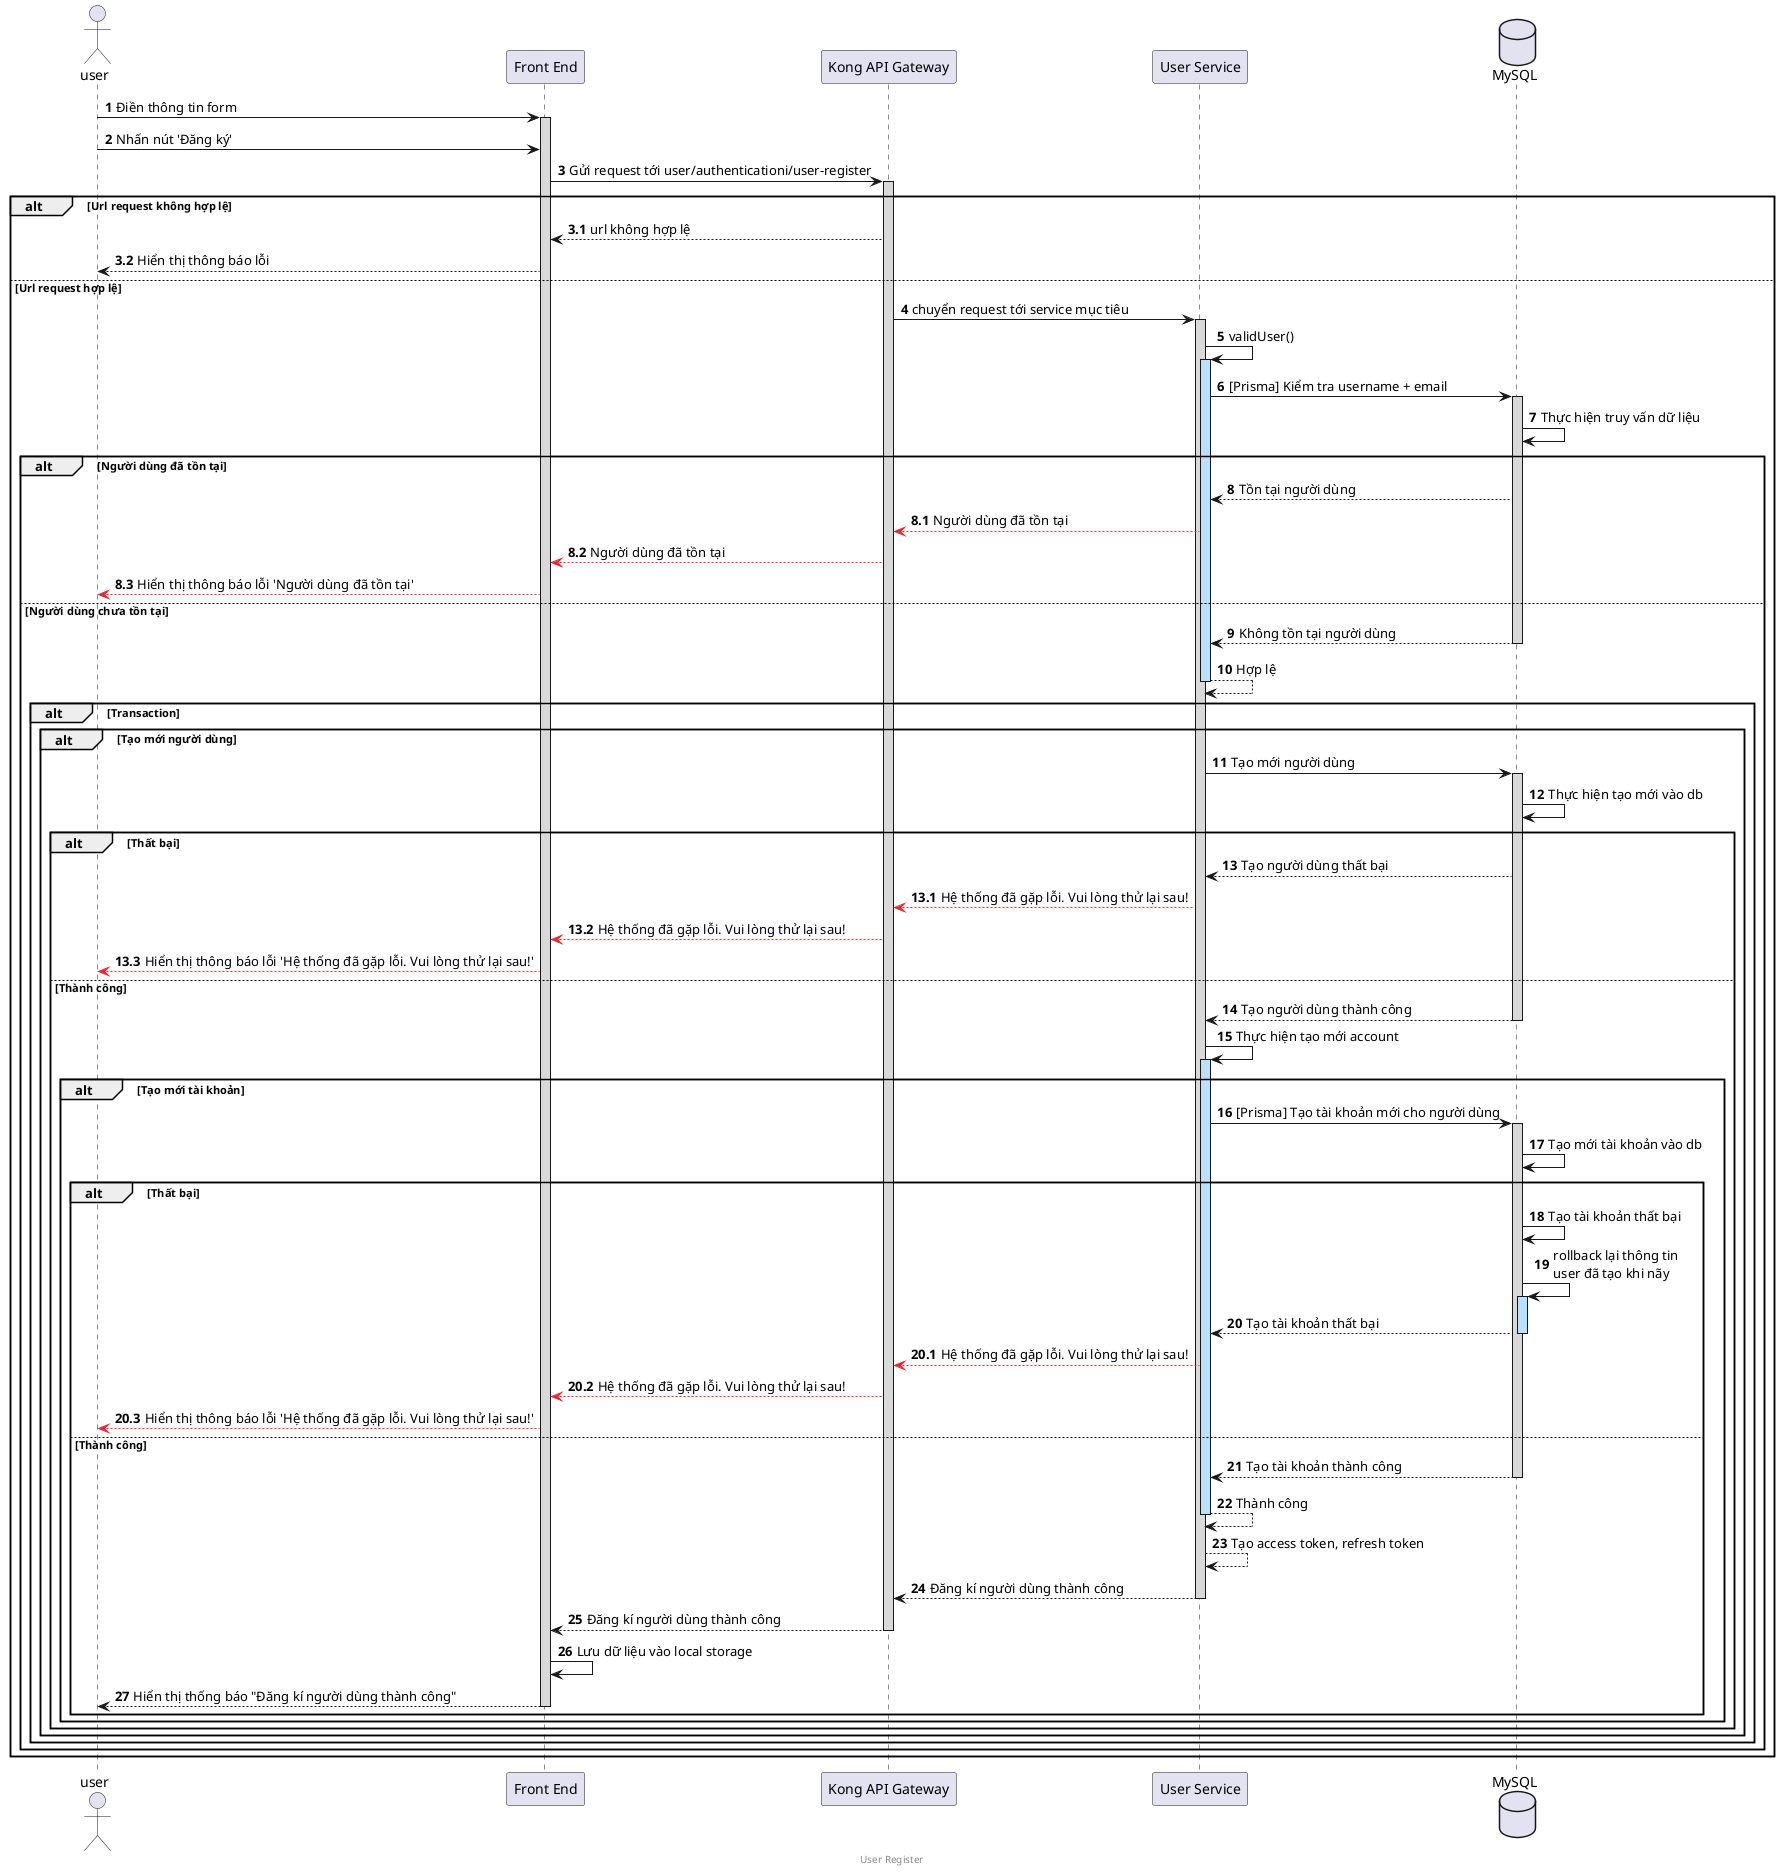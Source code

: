 @startuml
actor user
participant "Front End" as fe
participant "Kong API Gateway" as k
participant "User Service" as us
database "MySQL" as db

footer User Register

autonumber
user -> fe++ #d9d9d9: Điền thông tin form
user -> fe: Nhấn nút 'Đăng ký'
fe -> k++ #d9d9d9: Gửi request tới user/authenticationi/user-register

alt Url request không hợp lệ
    autonumber 3.1
    k --> fe: url không hợp lệ
    fe --> user: Hiển thị thông báo lỗi
else Url request hợp lệ
    autonumber 4
    k -> us++ #d9d9d9: chuyển request tới service mục tiêu
    us -> us++ #bae0ff: validUser()
    us -> db++ #d9d9d9: [Prisma] Kiểm tra username + email
    db -> db: Thực hiện truy vấn dữ liệu
        alt Người dùng đã tồn tại
            db --> us: Tồn tại người dùng
            autonumber 8.1
            us -[#f5222d]-> k: Người dùng đã tồn tại
            k -[#f5222d]-> fe: Người dùng đã tồn tại
            fe -[#f5222d]-> user: Hiển thị thông báo lỗi 'Người dùng đã tồn tại'
        else Người dùng chưa tồn tại
            autonumber 9
            db --> us--: Không tồn tại người dùng
            us --> us--: Hợp lệ
            alt Transaction
                alt Tạo mới người dùng
                    us -> db++ #d9d9d9: Tạo mới người dùng
                    db -> db: Thực hiện tạo mới vào db
                    alt Thất bại
                        db --> us: Tạo người dùng thất bại
                        autonumber 13.1
                        us -[#f5222d]-> k: Hệ thống đã gặp lỗi. Vui lòng thử lại sau!
                        k -[#f5222d]-> fe: Hệ thống đã gặp lỗi. Vui lòng thử lại sau!
                        fe -[#f5222d]-> user: Hiển thị thông báo lỗi 'Hệ thống đã gặp lỗi. Vui lòng thử lại sau!'
                    else Thành công
                        autonumber 14
                        db --> us--: Tạo người dùng thành công
                        us -> us++ #bae0ff: Thực hiện tạo mới account
                        alt Tạo mới tài khoản 
                            us -> db++ #d9d9d9 : [Prisma] Tạo tài khoản mới cho người dùng
                            db -> db: Tạo mới tài khoản vào db
                            alt Thất bại
                                db -> db: Tạo tài khoản thất bại
                                db -> db++ #bae0ff: rollback lại thông tin \nuser đã tạo khi nãy
                                db --> us--: Tạo tài khoản thất bại
                                autonumber 20.1
                                us -[#f5222d]-> k: Hệ thống đã gặp lỗi. Vui lòng thử lại sau!
                                k -[#f5222d]-> fe: Hệ thống đã gặp lỗi. Vui lòng thử lại sau!
                                fe -[#f5222d]-> user: Hiển thị thông báo lỗi 'Hệ thống đã gặp lỗi. Vui lòng thử lại sau!'
                            else Thành công
                                autonumber 21
                                db --> us--: Tạo tài khoản thành công
                                us --> us--: Thành công
                                us --> us: Tạo access token, refresh token
                                us --> k--: Đăng kí người dùng thành công
                                k --> fe--: Đăng kí người dùng thành công
                                fe -> fe: Lưu dữ liệu vào local storage
                                fe --> user--: Hiển thị thống báo "Đăng kí người dùng thành công"
                            end 
                        end
                    end
                end
            end 
        end
end

@enduml
